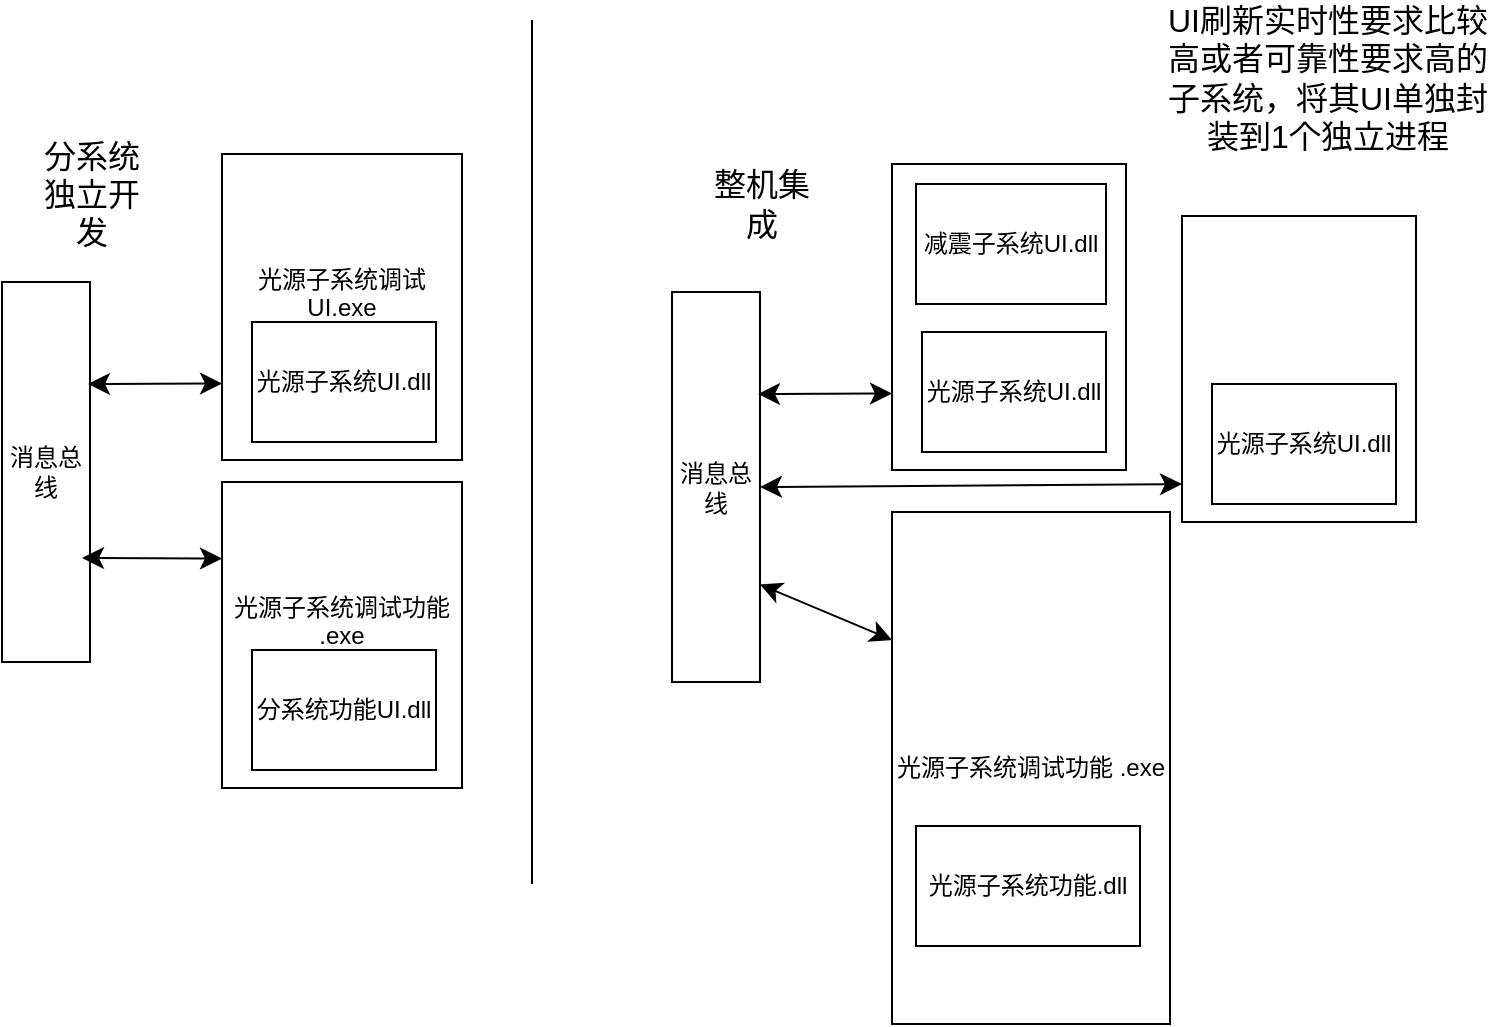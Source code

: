 <mxfile version="24.7.14">
  <diagram name="第 1 页" id="F9WamOj64n6dlAfNuMAf">
    <mxGraphModel dx="1112" dy="1228" grid="0" gridSize="10" guides="1" tooltips="1" connect="1" arrows="1" fold="1" page="0" pageScale="1" pageWidth="827" pageHeight="1169" math="0" shadow="0">
      <root>
        <mxCell id="0" />
        <mxCell id="1" parent="0" />
        <mxCell id="JhA0-TLFEVkrXGUwiEJz-1" value="消息总线" style="rounded=0;whiteSpace=wrap;html=1;" vertex="1" parent="1">
          <mxGeometry x="-96" y="17" width="44" height="190" as="geometry" />
        </mxCell>
        <mxCell id="JhA0-TLFEVkrXGUwiEJz-2" value="" style="endArrow=classic;startArrow=classic;html=1;rounded=0;fontSize=12;startSize=8;endSize=8;curved=1;entryX=0;entryY=0.75;entryDx=0;entryDy=0;" edge="1" parent="1" target="JhA0-TLFEVkrXGUwiEJz-4">
          <mxGeometry width="50" height="50" relative="1" as="geometry">
            <mxPoint x="-53" y="68" as="sourcePoint" />
            <mxPoint x="3" y="68" as="targetPoint" />
          </mxGeometry>
        </mxCell>
        <mxCell id="JhA0-TLFEVkrXGUwiEJz-3" value="" style="endArrow=classic;startArrow=classic;html=1;rounded=0;fontSize=12;startSize=8;endSize=8;curved=1;entryX=0;entryY=0.25;entryDx=0;entryDy=0;" edge="1" parent="1" target="JhA0-TLFEVkrXGUwiEJz-7">
          <mxGeometry width="50" height="50" relative="1" as="geometry">
            <mxPoint x="-56" y="155" as="sourcePoint" />
            <mxPoint x="-1" y="153" as="targetPoint" />
          </mxGeometry>
        </mxCell>
        <mxCell id="JhA0-TLFEVkrXGUwiEJz-4" value="光源子系统调试 UI.exe&lt;div&gt;&lt;br&gt;&lt;/div&gt;" style="rounded=0;whiteSpace=wrap;html=1;" vertex="1" parent="1">
          <mxGeometry x="14" y="-47" width="120" height="153" as="geometry" />
        </mxCell>
        <mxCell id="JhA0-TLFEVkrXGUwiEJz-6" value="光源子系统UI.dll" style="rounded=0;whiteSpace=wrap;html=1;" vertex="1" parent="1">
          <mxGeometry x="29" y="37" width="92" height="60" as="geometry" />
        </mxCell>
        <mxCell id="JhA0-TLFEVkrXGUwiEJz-7" value="光源子系统调试功能 .exe&lt;div&gt;&lt;br&gt;&lt;/div&gt;" style="rounded=0;whiteSpace=wrap;html=1;" vertex="1" parent="1">
          <mxGeometry x="14" y="117" width="120" height="153" as="geometry" />
        </mxCell>
        <mxCell id="JhA0-TLFEVkrXGUwiEJz-8" value="分系统功能UI.dll" style="rounded=0;whiteSpace=wrap;html=1;" vertex="1" parent="1">
          <mxGeometry x="29" y="201" width="92" height="60" as="geometry" />
        </mxCell>
        <mxCell id="JhA0-TLFEVkrXGUwiEJz-9" value="分系统独立开发" style="text;html=1;align=center;verticalAlign=middle;whiteSpace=wrap;rounded=0;fontSize=16;" vertex="1" parent="1">
          <mxGeometry x="-81" y="-42" width="60" height="30" as="geometry" />
        </mxCell>
        <mxCell id="JhA0-TLFEVkrXGUwiEJz-10" value="" style="endArrow=none;html=1;rounded=0;fontSize=12;startSize=8;endSize=8;curved=1;" edge="1" parent="1">
          <mxGeometry width="50" height="50" relative="1" as="geometry">
            <mxPoint x="169" y="318" as="sourcePoint" />
            <mxPoint x="169" y="-114" as="targetPoint" />
          </mxGeometry>
        </mxCell>
        <mxCell id="JhA0-TLFEVkrXGUwiEJz-11" value="消息总线" style="rounded=0;whiteSpace=wrap;html=1;" vertex="1" parent="1">
          <mxGeometry x="239" y="22" width="44" height="195" as="geometry" />
        </mxCell>
        <mxCell id="JhA0-TLFEVkrXGUwiEJz-12" value="" style="endArrow=classic;startArrow=classic;html=1;rounded=0;fontSize=12;startSize=8;endSize=8;curved=1;entryX=0;entryY=0.75;entryDx=0;entryDy=0;" edge="1" parent="1" target="JhA0-TLFEVkrXGUwiEJz-14">
          <mxGeometry width="50" height="50" relative="1" as="geometry">
            <mxPoint x="282" y="73" as="sourcePoint" />
            <mxPoint x="338" y="73" as="targetPoint" />
          </mxGeometry>
        </mxCell>
        <mxCell id="JhA0-TLFEVkrXGUwiEJz-13" value="" style="endArrow=classic;startArrow=classic;html=1;rounded=0;fontSize=12;startSize=8;endSize=8;curved=1;entryX=0;entryY=0.25;entryDx=0;entryDy=0;exitX=1;exitY=0.75;exitDx=0;exitDy=0;" edge="1" parent="1" target="JhA0-TLFEVkrXGUwiEJz-16" source="JhA0-TLFEVkrXGUwiEJz-11">
          <mxGeometry width="50" height="50" relative="1" as="geometry">
            <mxPoint x="279" y="160" as="sourcePoint" />
            <mxPoint x="334" y="158" as="targetPoint" />
          </mxGeometry>
        </mxCell>
        <mxCell id="JhA0-TLFEVkrXGUwiEJz-14" value="&lt;div&gt;&lt;br&gt;&lt;/div&gt;" style="rounded=0;whiteSpace=wrap;html=1;" vertex="1" parent="1">
          <mxGeometry x="349" y="-42" width="117" height="153" as="geometry" />
        </mxCell>
        <mxCell id="JhA0-TLFEVkrXGUwiEJz-15" value="光源子系统UI.dll" style="rounded=0;whiteSpace=wrap;html=1;" vertex="1" parent="1">
          <mxGeometry x="364" y="42" width="92" height="60" as="geometry" />
        </mxCell>
        <mxCell id="JhA0-TLFEVkrXGUwiEJz-16" value="光源子系统调试功能 .exe" style="rounded=0;whiteSpace=wrap;html=1;" vertex="1" parent="1">
          <mxGeometry x="349" y="132" width="139" height="256" as="geometry" />
        </mxCell>
        <mxCell id="JhA0-TLFEVkrXGUwiEJz-17" value="光源子系统功能.dll" style="rounded=0;whiteSpace=wrap;html=1;" vertex="1" parent="1">
          <mxGeometry x="361" y="289" width="112" height="60" as="geometry" />
        </mxCell>
        <mxCell id="JhA0-TLFEVkrXGUwiEJz-18" value="整机集成" style="text;html=1;align=center;verticalAlign=middle;whiteSpace=wrap;rounded=0;fontSize=16;" vertex="1" parent="1">
          <mxGeometry x="254" y="-37" width="60" height="30" as="geometry" />
        </mxCell>
        <mxCell id="JhA0-TLFEVkrXGUwiEJz-19" value="减震子系统UI.dll" style="rounded=0;whiteSpace=wrap;html=1;" vertex="1" parent="1">
          <mxGeometry x="361" y="-32" width="95" height="60" as="geometry" />
        </mxCell>
        <mxCell id="JhA0-TLFEVkrXGUwiEJz-20" value="" style="endArrow=classic;startArrow=classic;html=1;rounded=0;fontSize=12;startSize=8;endSize=8;curved=1;entryX=0;entryY=0.876;entryDx=0;entryDy=0;exitX=1;exitY=0.5;exitDx=0;exitDy=0;entryPerimeter=0;" edge="1" parent="1" target="JhA0-TLFEVkrXGUwiEJz-21" source="JhA0-TLFEVkrXGUwiEJz-11">
          <mxGeometry width="50" height="50" relative="1" as="geometry">
            <mxPoint x="376.5" y="128.25" as="sourcePoint" />
            <mxPoint x="443.5" y="128" as="targetPoint" />
          </mxGeometry>
        </mxCell>
        <mxCell id="JhA0-TLFEVkrXGUwiEJz-21" value="&lt;div&gt;&lt;br&gt;&lt;/div&gt;" style="rounded=0;whiteSpace=wrap;html=1;" vertex="1" parent="1">
          <mxGeometry x="494" y="-16" width="117" height="153" as="geometry" />
        </mxCell>
        <mxCell id="JhA0-TLFEVkrXGUwiEJz-22" value="光源子系统UI.dll" style="rounded=0;whiteSpace=wrap;html=1;" vertex="1" parent="1">
          <mxGeometry x="509" y="68" width="92" height="60" as="geometry" />
        </mxCell>
        <mxCell id="JhA0-TLFEVkrXGUwiEJz-23" value="UI刷新实时性要求比较高或者可靠性要求高的子系统，将其UI单独封装到1个独立进程" style="text;html=1;align=center;verticalAlign=middle;whiteSpace=wrap;rounded=0;fontSize=16;" vertex="1" parent="1">
          <mxGeometry x="485" y="-100" width="164" height="30" as="geometry" />
        </mxCell>
      </root>
    </mxGraphModel>
  </diagram>
</mxfile>

